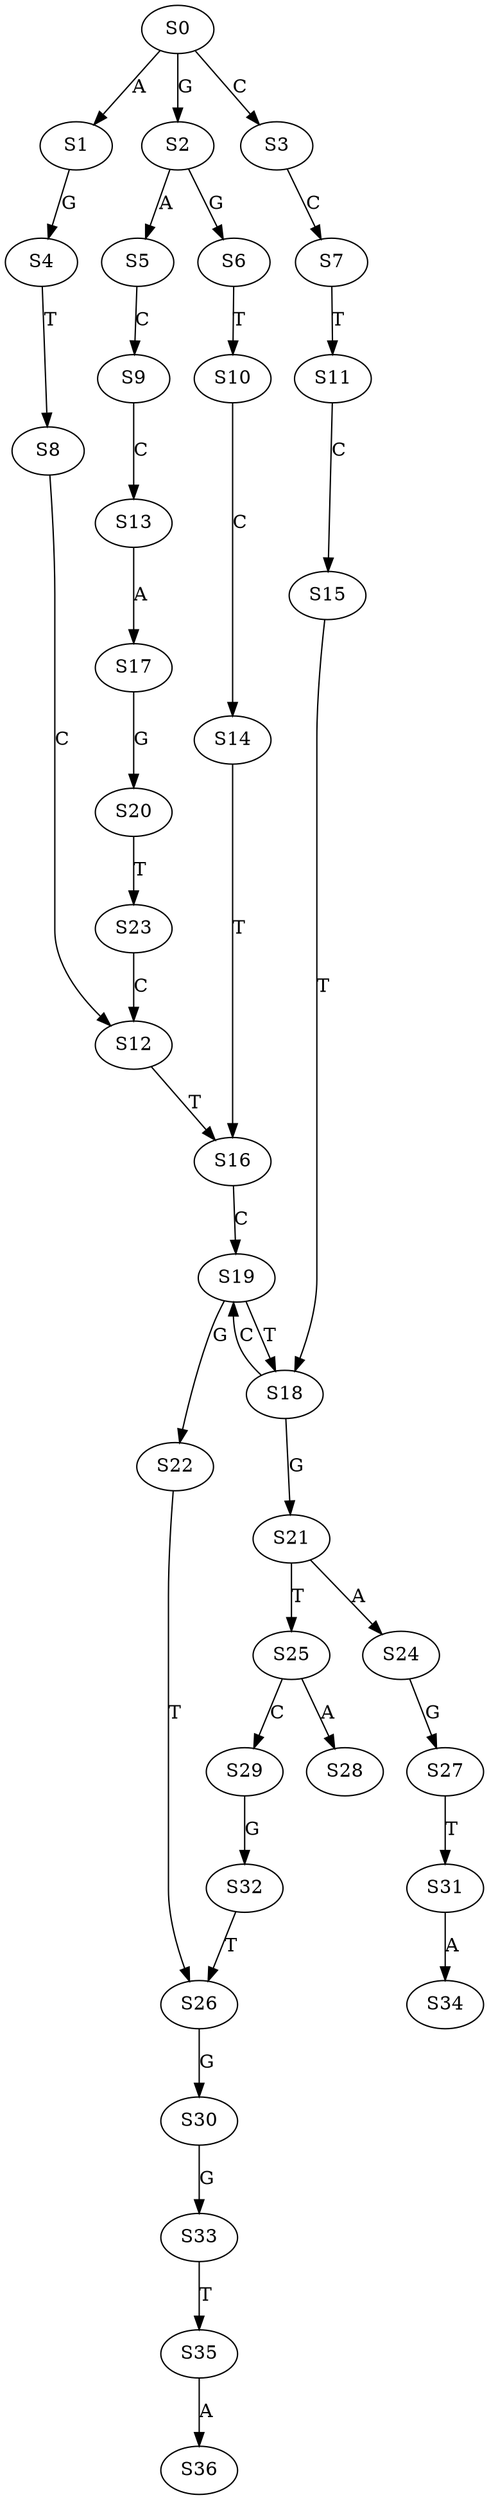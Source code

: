 strict digraph  {
	S0 -> S1 [ label = A ];
	S0 -> S2 [ label = G ];
	S0 -> S3 [ label = C ];
	S1 -> S4 [ label = G ];
	S2 -> S5 [ label = A ];
	S2 -> S6 [ label = G ];
	S3 -> S7 [ label = C ];
	S4 -> S8 [ label = T ];
	S5 -> S9 [ label = C ];
	S6 -> S10 [ label = T ];
	S7 -> S11 [ label = T ];
	S8 -> S12 [ label = C ];
	S9 -> S13 [ label = C ];
	S10 -> S14 [ label = C ];
	S11 -> S15 [ label = C ];
	S12 -> S16 [ label = T ];
	S13 -> S17 [ label = A ];
	S14 -> S16 [ label = T ];
	S15 -> S18 [ label = T ];
	S16 -> S19 [ label = C ];
	S17 -> S20 [ label = G ];
	S18 -> S21 [ label = G ];
	S18 -> S19 [ label = C ];
	S19 -> S18 [ label = T ];
	S19 -> S22 [ label = G ];
	S20 -> S23 [ label = T ];
	S21 -> S24 [ label = A ];
	S21 -> S25 [ label = T ];
	S22 -> S26 [ label = T ];
	S23 -> S12 [ label = C ];
	S24 -> S27 [ label = G ];
	S25 -> S28 [ label = A ];
	S25 -> S29 [ label = C ];
	S26 -> S30 [ label = G ];
	S27 -> S31 [ label = T ];
	S29 -> S32 [ label = G ];
	S30 -> S33 [ label = G ];
	S31 -> S34 [ label = A ];
	S32 -> S26 [ label = T ];
	S33 -> S35 [ label = T ];
	S35 -> S36 [ label = A ];
}

